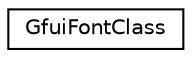 digraph "Graphical Class Hierarchy"
{
  edge [fontname="Helvetica",fontsize="10",labelfontname="Helvetica",labelfontsize="10"];
  node [fontname="Helvetica",fontsize="10",shape=record];
  rankdir="LR";
  Node1 [label="GfuiFontClass",height=0.2,width=0.4,color="black", fillcolor="white", style="filled",URL="$class_gfui_font_class.html"];
}
